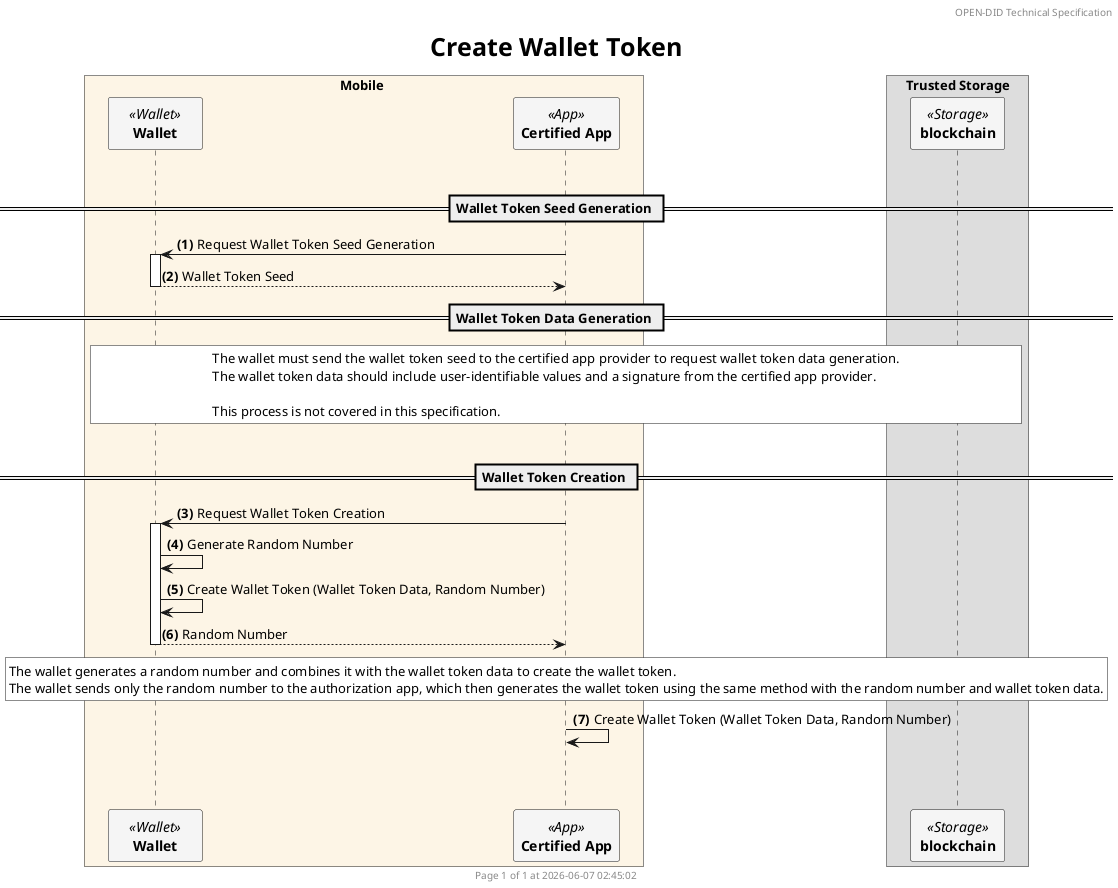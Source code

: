 @startuml issue_wallet_token_simple

'- - - - - - - - - - - - - - - - - - - - - - - - - - - - - - - - - - - - - - - - - - - - - - - - - - - - - - - - - - -
' Settings
'- - - - - - - - - - - - - - - - - - - - - - - - - - - - - - - - - - - - - - - - - - - - - - - - - - - - - - - - - - -
'=== Header and Footer ===
header OPEN-DID Technical Specification
footer
  	Page %page% of %lastpage% at %date("yyyy-MM-dd hh:mm:ss")
end footer

'=== Title ===
title
	<size:25>Create Wallet Token</size>
end title

'=== Options ===
autonumber "<b>(#)</b>"

'=== Participants ===
skinparam ParticipantPadding 20
skinparam BoxPadding 20
skinparam MaxMessageSize 500
skinparam MinClassWidth 80

box Mobile #OldLace
    participant "**Wallet**" as WALLET <<Wallet>> #WhiteSmoke
    participant "**Certified App**" as CA <<App>> #WhiteSmoke    
end box

box Trusted Storage
    participant "**blockchain**" as BC <<Storage>> #WhiteSmoke
end box 

'- - - - - - - - - - - - - - - - - - - - - - - - - - - - - - - - - - - - - - - - - - - - - - - - - - - - - - - - - - -
' Constants
'- - - - - - - - - - - - - - - - - - - - - - - - - - - - - - - - - - - - - - - - - - - - - - - - - - - - - - - - - - -
!$refdoc = "Refer to separate document"
!$doc = "Refer to data specification document"

'- - - - - - - - - - - - - - - - - - - - - - - - - - - - - - - - - - - - - - - - - - - - - - - - - - - - - - - - - - -
' Content
'- - - - - - - - - - - - - - - - - - - - - - - - - - - - - - - - - - - - - - - - - - - - - - - - - - - - - - - - - - -
||| 

== Wallet Token Seed Generation ==

CA -> WALLET++ : Request Wallet Token Seed Generation
WALLET --> CA--: Wallet Token Seed

== Wallet Token Data Generation ==

rnote across #white
    The wallet must send the wallet token seed to the certified app provider to request wallet token data generation.
    The wallet token data should include user-identifiable values and a signature from the certified app provider.

    This process is not covered in this specification.
end note


||| 
== Wallet Token Creation ==
CA -> WALLET++ : Request Wallet Token Creation
WALLET -> WALLET: Generate Random Number
WALLET -> WALLET: Create Wallet Token (Wallet Token Data, Random Number)
WALLET --> CA--: Random Number

rnote across #white
    The wallet generates a random number and combines it with the wallet token data to create the wallet token.
    The wallet sends only the random number to the authorization app, which then generates the wallet token using the same method with the random number and wallet token data.
end note

CA -> CA: Create Wallet Token (Wallet Token Data, Random Number)

||| 
||| 
@enduml
